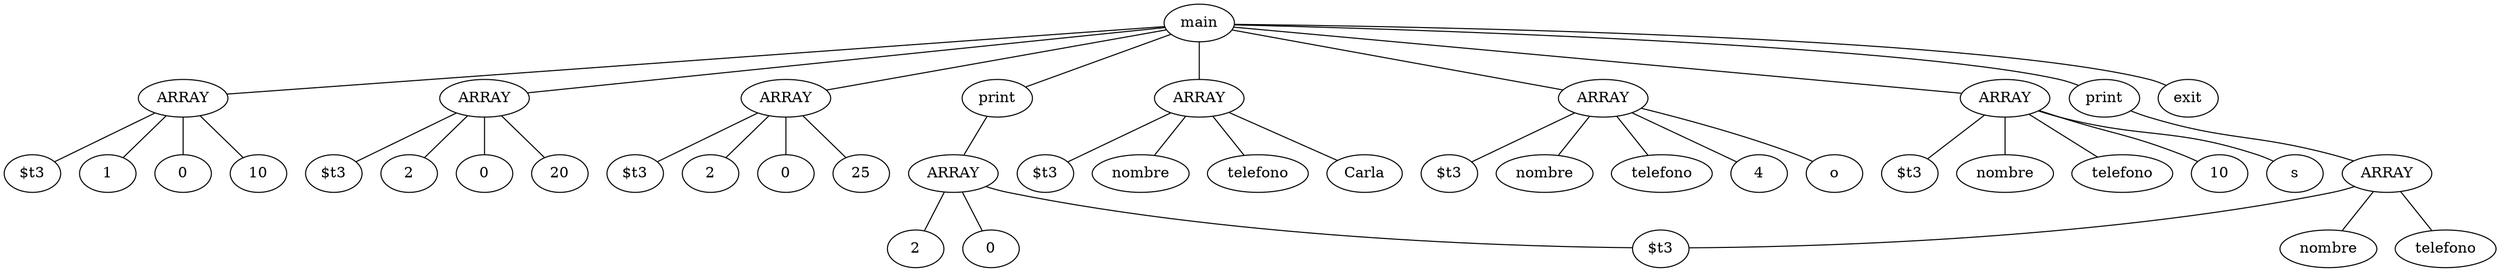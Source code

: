 graph {
	70 [label="$t3"]
	71 [label=1]
	72 [label=0]
	73 [label=10]
	74 [label=ARRAY]
	74 -- 70
	74 -- 71
	74 -- 72
	74 -- 73
	75 [label="$t3"]
	76 [label=2]
	77 [label=0]
	78 [label=20]
	79 [label=ARRAY]
	79 -- 75
	79 -- 76
	79 -- 77
	79 -- 78
	80 [label="$t3"]
	81 [label=2]
	82 [label=0]
	83 [label=25]
	84 [label=ARRAY]
	84 -- 80
	84 -- 81
	84 -- 82
	84 -- 83
	85 [label=2]
	86 [label=0]
	87 [label=ARRAY]
	87 -- "$t3"
	87 -- 85
	87 -- 86
	88 [label=print]
	88 -- 87
	89 [label="$t3"]
	90 [label=nombre]
	91 [label=telefono]
	92 [label=Carla]
	93 [label=ARRAY]
	93 -- 89
	93 -- 90
	93 -- 91
	93 -- 92
	94 [label="$t3"]
	95 [label=nombre]
	96 [label=telefono]
	97 [label=4]
	98 [label=o]
	99 [label=ARRAY]
	99 -- 94
	99 -- 95
	99 -- 96
	99 -- 97
	99 -- 98
	100 [label="$t3"]
	101 [label=nombre]
	102 [label=telefono]
	103 [label=10]
	104 [label=s]
	105 [label=ARRAY]
	105 -- 100
	105 -- 101
	105 -- 102
	105 -- 103
	105 -- 104
	106 [label=nombre]
	107 [label=telefono]
	108 [label=ARRAY]
	108 -- "$t3"
	108 -- 106
	108 -- 107
	109 [label=print]
	109 -- 108
	110 [label=exit]
	111 [label=main]
	111 -- 74
	111 -- 79
	111 -- 84
	111 -- 88
	111 -- 93
	111 -- 99
	111 -- 105
	111 -- 109
	111 -- 110
}
